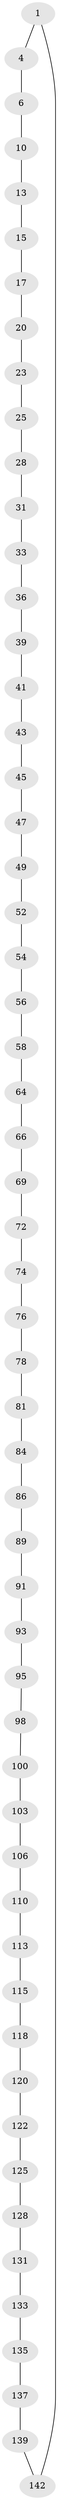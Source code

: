 // original degree distribution, {2: 1.0}
// Generated by graph-tools (version 1.1) at 2025/20/03/04/25 18:20:09]
// undirected, 56 vertices, 56 edges
graph export_dot {
graph [start="1"]
  node [color=gray90,style=filled];
  1 [super="+2"];
  4 [super="+5"];
  6 [super="+7"];
  10 [super="+11"];
  13 [super="+14"];
  15 [super="+16"];
  17 [super="+18"];
  20 [super="+21"];
  23 [super="+24"];
  25 [super="+26"];
  28 [super="+29"];
  31 [super="+32"];
  33 [super="+34"];
  36 [super="+37"];
  39 [super="+40"];
  41 [super="+42"];
  43 [super="+44"];
  45 [super="+46"];
  47 [super="+48"];
  49 [super="+50"];
  52 [super="+53"];
  54 [super="+55"];
  56 [super="+57"];
  58 [super="+59"];
  64 [super="+65"];
  66 [super="+67"];
  69 [super="+70"];
  72 [super="+73"];
  74 [super="+75"];
  76 [super="+77"];
  78 [super="+79"];
  81 [super="+82"];
  84 [super="+85"];
  86 [super="+87"];
  89 [super="+90"];
  91 [super="+92"];
  93 [super="+94"];
  95 [super="+96"];
  98 [super="+99"];
  100 [super="+101"];
  103 [super="+104"];
  106 [super="+107"];
  110 [super="+111"];
  113 [super="+114"];
  115 [super="+116"];
  118 [super="+119"];
  120 [super="+121"];
  122 [super="+123"];
  125 [super="+126"];
  128 [super="+129"];
  131 [super="+132"];
  133 [super="+134"];
  135 [super="+136"];
  137 [super="+138"];
  139 [super="+140"];
  142 [super="+143"];
  1 -- 142;
  1 -- 4;
  4 -- 6;
  6 -- 10;
  10 -- 13;
  13 -- 15;
  15 -- 17;
  17 -- 20;
  20 -- 23;
  23 -- 25;
  25 -- 28;
  28 -- 31;
  31 -- 33;
  33 -- 36;
  36 -- 39;
  39 -- 41;
  41 -- 43;
  43 -- 45;
  45 -- 47;
  47 -- 49;
  49 -- 52;
  52 -- 54;
  54 -- 56;
  56 -- 58;
  58 -- 64;
  64 -- 66;
  66 -- 69;
  69 -- 72;
  72 -- 74;
  74 -- 76;
  76 -- 78;
  78 -- 81;
  81 -- 84;
  84 -- 86;
  86 -- 89;
  89 -- 91;
  91 -- 93;
  93 -- 95;
  95 -- 98;
  98 -- 100;
  100 -- 103;
  103 -- 106;
  106 -- 110;
  110 -- 113;
  113 -- 115;
  115 -- 118;
  118 -- 120;
  120 -- 122;
  122 -- 125;
  125 -- 128;
  128 -- 131;
  131 -- 133;
  133 -- 135;
  135 -- 137;
  137 -- 139;
  139 -- 142;
}
